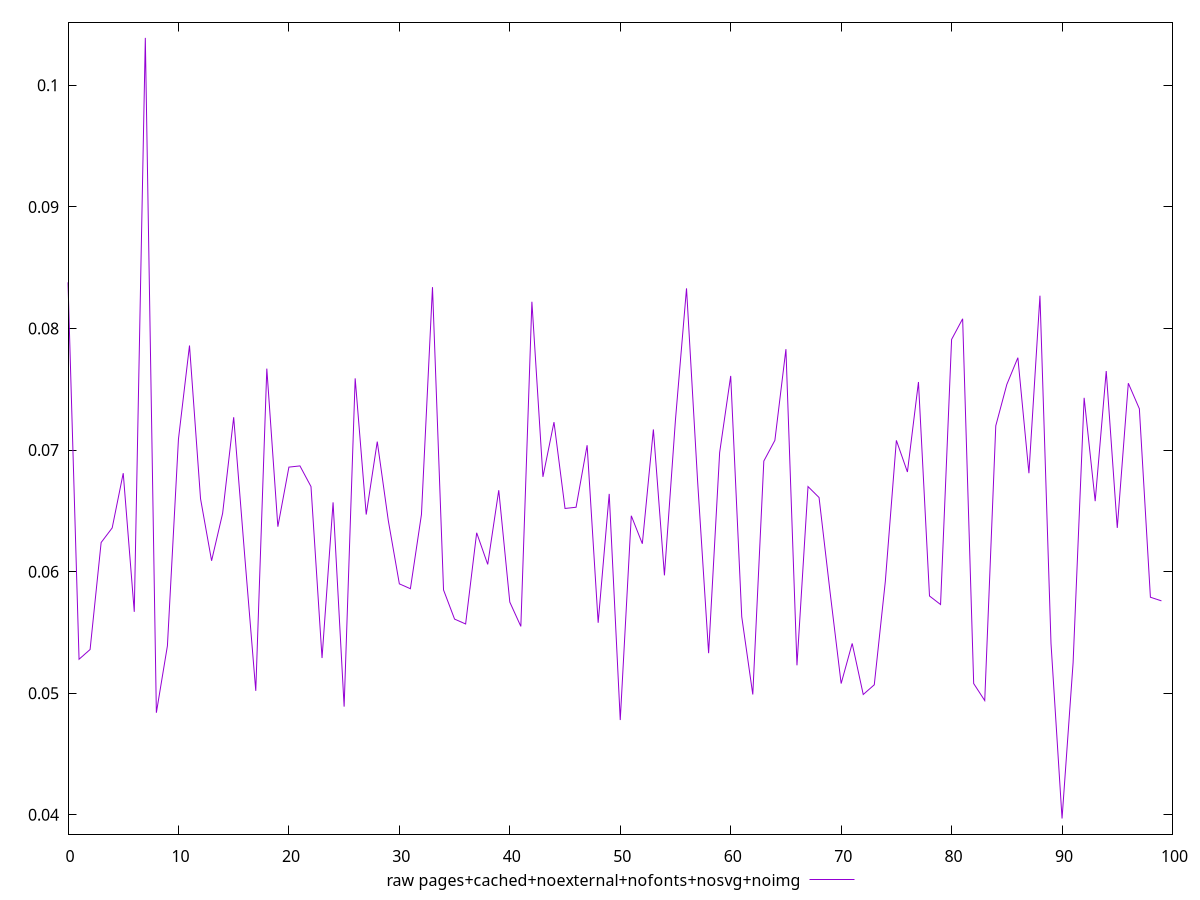 $_rawPagesCachedNoexternalNofontsNosvgNoimg <<EOF
0.0838
0.052800000000000014
0.0536
0.0624
0.06359999999999999
0.0681
0.056699999999999987
0.10389999999999999
0.0484
0.0539
0.07089999999999999
0.0786
0.066
0.060899999999999996
0.0648
0.07269999999999999
0.0613
0.0502
0.07669999999999999
0.0637
0.06860000000000001
0.0687
0.067
0.0529
0.0657
0.0489
0.0759
0.0647
0.0707
0.0642
0.059
0.0586
0.0647
0.08339999999999999
0.05849999999999999
0.056100000000000004
0.0557
0.06319999999999999
0.060599999999999994
0.06670000000000001
0.057499999999999996
0.05550000000000001
0.08219999999999998
0.0678
0.07229999999999999
0.06520000000000001
0.0653
0.07039999999999999
0.055800000000000016
0.0664
0.047799999999999995
0.0646
0.062299999999999994
0.0717
0.05969999999999999
0.0725
0.0833
0.0675
0.0533
0.0698
0.07609999999999999
0.05629999999999999
0.0499
0.0691
0.07079999999999999
0.0783
0.0523
0.067
0.0661
0.0583
0.0508
0.0541
0.0499
0.0507
0.0592
0.07079999999999999
0.06820000000000001
0.0756
0.057999999999999996
0.05729999999999999
0.07909999999999999
0.08080000000000001
0.0508
0.04939999999999999
0.072
0.07540000000000001
0.07759999999999999
0.0681
0.0827
0.0541
0.0397
0.052500000000000005
0.0743
0.0658
0.0765
0.06359999999999999
0.0755
0.07339999999999999
0.05789999999999999
0.05759999999999999
EOF
set key outside below
set terminal pngcairo
set output "report_00005_2020-11-02T22-26-11.212Z/network-rtt/pages+cached+noexternal+nofonts+nosvg+noimg//raw.png"
set yrange [0.038416:0.10518399999999999]
plot $_rawPagesCachedNoexternalNofontsNosvgNoimg title "raw pages+cached+noexternal+nofonts+nosvg+noimg" with line ,